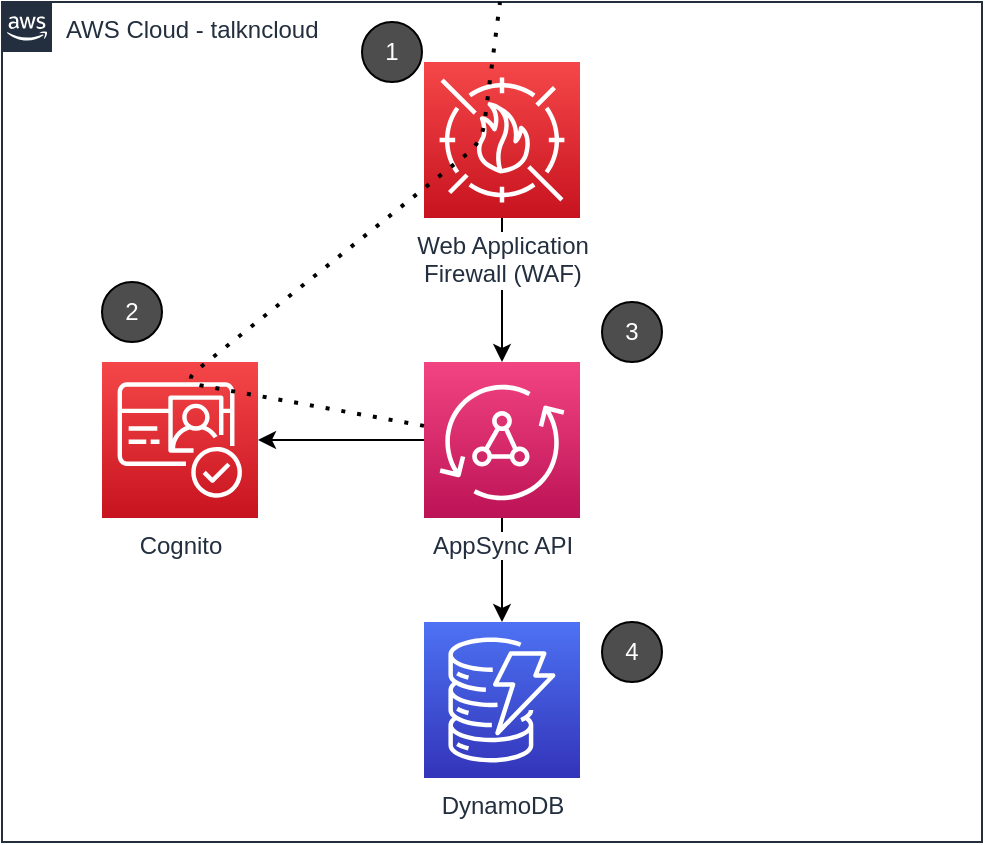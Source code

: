 <mxfile version="13.7.9" type="device"><diagram id="E4VOd9Gg-z-zk8qLDg5r" name="Page-1"><mxGraphModel dx="946" dy="680" grid="1" gridSize="10" guides="1" tooltips="1" connect="1" arrows="1" fold="1" page="1" pageScale="1" pageWidth="827" pageHeight="1169" background="#ffffff" math="0" shadow="0"><root><mxCell id="0"/><mxCell id="1" parent="0"/><mxCell id="Gdgn4herYex_iYg030eB-1" value="AWS Cloud - talkncloud" style="points=[[0,0],[0.25,0],[0.5,0],[0.75,0],[1,0],[1,0.25],[1,0.5],[1,0.75],[1,1],[0.75,1],[0.5,1],[0.25,1],[0,1],[0,0.75],[0,0.5],[0,0.25]];outlineConnect=0;gradientColor=none;html=1;whiteSpace=wrap;fontSize=12;fontStyle=0;shape=mxgraph.aws4.group;grIcon=mxgraph.aws4.group_aws_cloud_alt;strokeColor=#232F3E;fillColor=none;verticalAlign=top;align=left;spacingLeft=30;fontColor=#232F3E;dashed=0;" vertex="1" parent="1"><mxGeometry x="150" y="220" width="490" height="420" as="geometry"/></mxCell><mxCell id="Gdgn4herYex_iYg030eB-7" value="" style="edgeStyle=orthogonalEdgeStyle;rounded=0;orthogonalLoop=1;jettySize=auto;html=1;" edge="1" parent="1" source="Gdgn4herYex_iYg030eB-2" target="Gdgn4herYex_iYg030eB-3"><mxGeometry relative="1" as="geometry"/></mxCell><mxCell id="Gdgn4herYex_iYg030eB-2" value="Web Application &lt;br&gt;Firewall (WAF)" style="outlineConnect=0;fontColor=#232F3E;gradientColor=#F54749;gradientDirection=north;fillColor=#C7131F;strokeColor=#ffffff;dashed=0;verticalLabelPosition=bottom;verticalAlign=top;align=center;html=1;fontSize=12;fontStyle=0;aspect=fixed;shape=mxgraph.aws4.resourceIcon;resIcon=mxgraph.aws4.waf;labelBackgroundColor=#ffffff;spacingTop=0;" vertex="1" parent="1"><mxGeometry x="361" y="250" width="78" height="78" as="geometry"/></mxCell><mxCell id="Gdgn4herYex_iYg030eB-8" value="" style="edgeStyle=orthogonalEdgeStyle;rounded=0;orthogonalLoop=1;jettySize=auto;html=1;" edge="1" parent="1" source="Gdgn4herYex_iYg030eB-3" target="Gdgn4herYex_iYg030eB-4"><mxGeometry relative="1" as="geometry"/></mxCell><mxCell id="Gdgn4herYex_iYg030eB-9" value="" style="edgeStyle=orthogonalEdgeStyle;rounded=0;orthogonalLoop=1;jettySize=auto;html=1;" edge="1" parent="1" source="Gdgn4herYex_iYg030eB-3" target="Gdgn4herYex_iYg030eB-5"><mxGeometry relative="1" as="geometry"/></mxCell><mxCell id="Gdgn4herYex_iYg030eB-3" value="AppSync API" style="outlineConnect=0;fontColor=#232F3E;gradientColor=#F34482;gradientDirection=north;fillColor=#BC1356;strokeColor=#ffffff;dashed=0;verticalLabelPosition=bottom;verticalAlign=top;align=center;html=1;fontSize=12;fontStyle=0;aspect=fixed;shape=mxgraph.aws4.resourceIcon;resIcon=mxgraph.aws4.appsync;labelBackgroundColor=#ffffff;" vertex="1" parent="1"><mxGeometry x="361" y="400" width="78" height="78" as="geometry"/></mxCell><mxCell id="Gdgn4herYex_iYg030eB-4" value="DynamoDB" style="outlineConnect=0;fontColor=#232F3E;gradientColor=#4D72F3;gradientDirection=north;fillColor=#3334B9;strokeColor=#ffffff;dashed=0;verticalLabelPosition=bottom;verticalAlign=top;align=center;html=1;fontSize=12;fontStyle=0;aspect=fixed;shape=mxgraph.aws4.resourceIcon;resIcon=mxgraph.aws4.dynamodb;" vertex="1" parent="1"><mxGeometry x="361" y="530" width="78" height="78" as="geometry"/></mxCell><mxCell id="Gdgn4herYex_iYg030eB-5" value="Cognito" style="outlineConnect=0;fontColor=#232F3E;gradientColor=#F54749;gradientDirection=north;fillColor=#C7131F;strokeColor=#ffffff;dashed=0;verticalLabelPosition=bottom;verticalAlign=top;align=center;html=1;fontSize=12;fontStyle=0;aspect=fixed;shape=mxgraph.aws4.resourceIcon;resIcon=mxgraph.aws4.cognito;" vertex="1" parent="1"><mxGeometry x="200" y="400" width="78" height="78" as="geometry"/></mxCell><mxCell id="Gdgn4herYex_iYg030eB-11" value="" style="endArrow=none;dashed=1;html=1;dashPattern=1 3;strokeWidth=2;fontColor=#FFFFFF;" edge="1" parent="1" source="Gdgn4herYex_iYg030eB-3"><mxGeometry width="50" height="50" relative="1" as="geometry"><mxPoint x="390" y="390" as="sourcePoint"/><mxPoint x="399" y="220" as="targetPoint"/><Array as="points"><mxPoint x="240" y="410"/><mxPoint x="390" y="290"/></Array></mxGeometry></mxCell><mxCell id="Gdgn4herYex_iYg030eB-12" value="&lt;span style=&quot;&quot;&gt;1&lt;/span&gt;" style="ellipse;whiteSpace=wrap;html=1;aspect=fixed;labelBackgroundColor=#4D4D4D;fontColor=#FFFFFF;fillColor=#4D4D4D;" vertex="1" parent="1"><mxGeometry x="330" y="230" width="30" height="30" as="geometry"/></mxCell><mxCell id="Gdgn4herYex_iYg030eB-13" value="&lt;span&gt;2&lt;/span&gt;" style="ellipse;whiteSpace=wrap;html=1;aspect=fixed;labelBackgroundColor=#4D4D4D;fontColor=#FFFFFF;fillColor=#4D4D4D;" vertex="1" parent="1"><mxGeometry x="200" y="360" width="30" height="30" as="geometry"/></mxCell><mxCell id="Gdgn4herYex_iYg030eB-14" value="&lt;span&gt;3&lt;/span&gt;" style="ellipse;whiteSpace=wrap;html=1;aspect=fixed;labelBackgroundColor=#4D4D4D;fontColor=#FFFFFF;fillColor=#4D4D4D;" vertex="1" parent="1"><mxGeometry x="450" y="370" width="30" height="30" as="geometry"/></mxCell><mxCell id="Gdgn4herYex_iYg030eB-15" value="&lt;span&gt;4&lt;/span&gt;" style="ellipse;whiteSpace=wrap;html=1;aspect=fixed;labelBackgroundColor=#4D4D4D;fontColor=#FFFFFF;fillColor=#4D4D4D;" vertex="1" parent="1"><mxGeometry x="450" y="530" width="30" height="30" as="geometry"/></mxCell></root></mxGraphModel></diagram></mxfile>